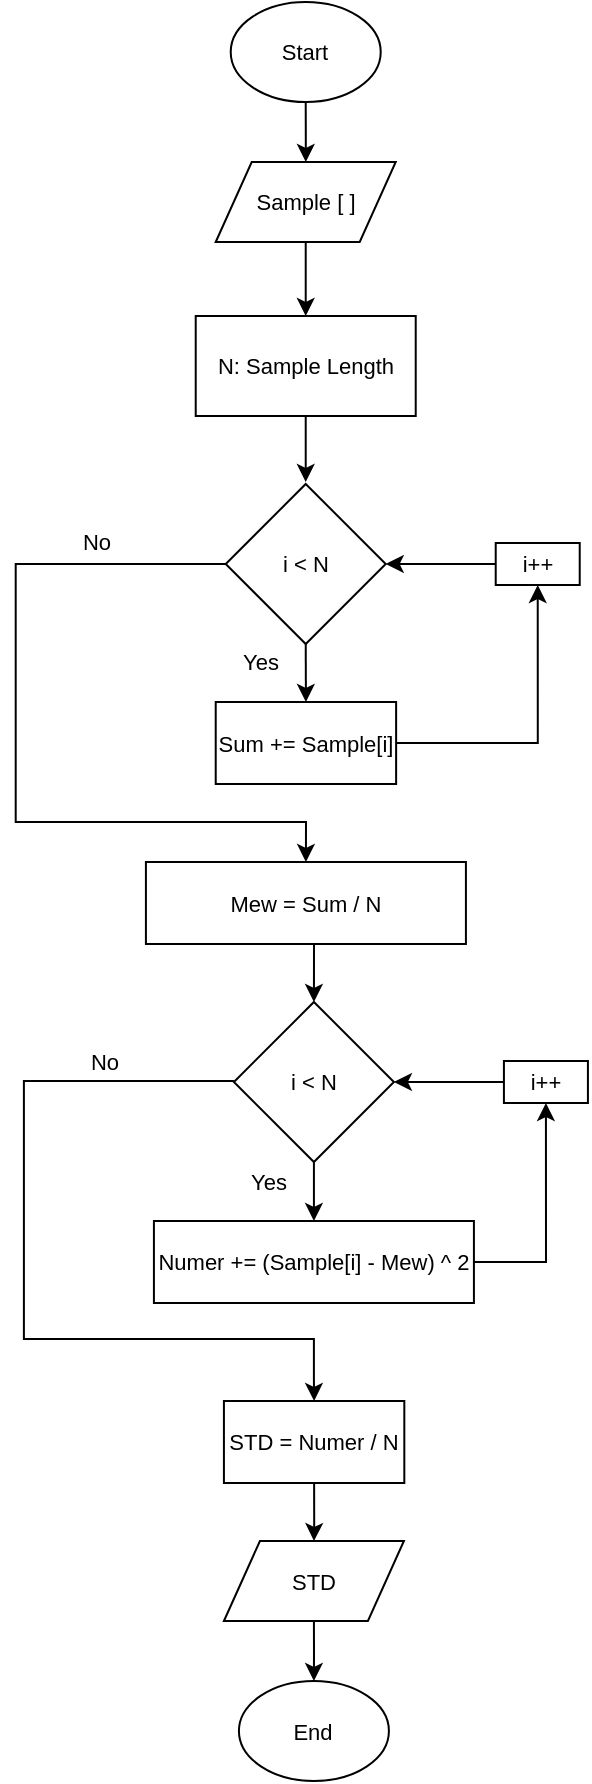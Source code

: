 <mxfile version="13.4.5" type="device"><diagram id="jfQLjwbjzYSsQ6AEgRfW" name="Page-1"><mxGraphModel dx="-301" dy="520" grid="1" gridSize="10" guides="1" tooltips="1" connect="1" arrows="1" fold="1" page="1" pageScale="1" pageWidth="1169" pageHeight="827" math="0" shadow="0"><root><mxCell id="0"/><mxCell id="1" parent="0"/><mxCell id="SxPiD2iWp9DDotKZ0I9N-58" value="Sample [ ]" style="shape=parallelogram;perimeter=parallelogramPerimeter;whiteSpace=wrap;html=1;fontSize=11;" parent="1" vertex="1"><mxGeometry x="1710.86" y="450" width="90" height="40" as="geometry"/></mxCell><mxCell id="SxPiD2iWp9DDotKZ0I9N-59" style="edgeStyle=orthogonalEdgeStyle;rounded=0;orthogonalLoop=1;jettySize=auto;html=1;exitX=0.5;exitY=1;exitDx=0;exitDy=0;fontSize=11;" parent="1" source="SxPiD2iWp9DDotKZ0I9N-60" target="SxPiD2iWp9DDotKZ0I9N-58" edge="1"><mxGeometry relative="1" as="geometry"/></mxCell><mxCell id="SxPiD2iWp9DDotKZ0I9N-60" value="Start" style="ellipse;whiteSpace=wrap;html=1;fontSize=11;" parent="1" vertex="1"><mxGeometry x="1718.36" y="370" width="75" height="50" as="geometry"/></mxCell><mxCell id="SxPiD2iWp9DDotKZ0I9N-61" style="edgeStyle=orthogonalEdgeStyle;rounded=0;orthogonalLoop=1;jettySize=auto;html=1;exitX=0.5;exitY=1;exitDx=0;exitDy=0;fontSize=11;" parent="1" source="SxPiD2iWp9DDotKZ0I9N-62" edge="1"><mxGeometry relative="1" as="geometry"><mxPoint x="1755.86" y="610" as="targetPoint"/></mxGeometry></mxCell><mxCell id="SxPiD2iWp9DDotKZ0I9N-62" value="N: Sample Length" style="rounded=0;whiteSpace=wrap;html=1;fontSize=11;" parent="1" vertex="1"><mxGeometry x="1700.86" y="527" width="110" height="50" as="geometry"/></mxCell><mxCell id="SxPiD2iWp9DDotKZ0I9N-63" style="edgeStyle=orthogonalEdgeStyle;rounded=0;orthogonalLoop=1;jettySize=auto;html=1;exitX=0.5;exitY=1;exitDx=0;exitDy=0;entryX=0.5;entryY=0;entryDx=0;entryDy=0;fontSize=11;" parent="1" source="SxPiD2iWp9DDotKZ0I9N-58" target="SxPiD2iWp9DDotKZ0I9N-62" edge="1"><mxGeometry relative="1" as="geometry"/></mxCell><mxCell id="SxPiD2iWp9DDotKZ0I9N-64" style="edgeStyle=orthogonalEdgeStyle;rounded=0;orthogonalLoop=1;jettySize=auto;html=1;exitX=0.5;exitY=1;exitDx=0;exitDy=0;entryX=0.5;entryY=0;entryDx=0;entryDy=0;fontSize=11;" parent="1" source="SxPiD2iWp9DDotKZ0I9N-65" target="SxPiD2iWp9DDotKZ0I9N-66" edge="1"><mxGeometry relative="1" as="geometry"/></mxCell><mxCell id="SxPiD2iWp9DDotKZ0I9N-79" style="edgeStyle=orthogonalEdgeStyle;rounded=0;orthogonalLoop=1;jettySize=auto;html=1;fontSize=11;entryX=0.5;entryY=0;entryDx=0;entryDy=0;" parent="1" source="SxPiD2iWp9DDotKZ0I9N-65" target="SxPiD2iWp9DDotKZ0I9N-90" edge="1"><mxGeometry relative="1" as="geometry"><mxPoint x="1755.86" y="790" as="targetPoint"/><Array as="points"><mxPoint x="1610.86" y="651"/><mxPoint x="1610.86" y="780"/><mxPoint x="1755.86" y="780"/></Array></mxGeometry></mxCell><mxCell id="SxPiD2iWp9DDotKZ0I9N-65" value="i &amp;lt; N" style="rhombus;whiteSpace=wrap;html=1;fontSize=11;" parent="1" vertex="1"><mxGeometry x="1715.86" y="611" width="80" height="80" as="geometry"/></mxCell><mxCell id="SxPiD2iWp9DDotKZ0I9N-68" style="edgeStyle=orthogonalEdgeStyle;rounded=0;orthogonalLoop=1;jettySize=auto;html=1;exitX=1;exitY=0.5;exitDx=0;exitDy=0;fontSize=11;entryX=0.5;entryY=1;entryDx=0;entryDy=0;" parent="1" source="SxPiD2iWp9DDotKZ0I9N-66" target="SxPiD2iWp9DDotKZ0I9N-67" edge="1"><mxGeometry relative="1" as="geometry"><mxPoint x="1860.86" y="736" as="targetPoint"/></mxGeometry></mxCell><mxCell id="SxPiD2iWp9DDotKZ0I9N-66" value="Sum += Sample[i]" style="rounded=0;whiteSpace=wrap;html=1;fontSize=11;" parent="1" vertex="1"><mxGeometry x="1710.86" y="720" width="90.2" height="41" as="geometry"/></mxCell><mxCell id="SxPiD2iWp9DDotKZ0I9N-69" style="edgeStyle=orthogonalEdgeStyle;rounded=0;orthogonalLoop=1;jettySize=auto;html=1;entryX=1;entryY=0.5;entryDx=0;entryDy=0;fontSize=11;" parent="1" source="SxPiD2iWp9DDotKZ0I9N-67" target="SxPiD2iWp9DDotKZ0I9N-65" edge="1"><mxGeometry relative="1" as="geometry"/></mxCell><mxCell id="SxPiD2iWp9DDotKZ0I9N-70" style="edgeStyle=orthogonalEdgeStyle;rounded=0;orthogonalLoop=1;jettySize=auto;html=1;exitX=0.25;exitY=0;exitDx=0;exitDy=0;fontSize=11;" parent="1" source="SxPiD2iWp9DDotKZ0I9N-67" edge="1"><mxGeometry relative="1" as="geometry"><mxPoint x="1880.86" y="650" as="targetPoint"/></mxGeometry></mxCell><mxCell id="SxPiD2iWp9DDotKZ0I9N-67" value="i++" style="rounded=0;whiteSpace=wrap;html=1;fontSize=11;" parent="1" vertex="1"><mxGeometry x="1850.86" y="640.5" width="42" height="21" as="geometry"/></mxCell><mxCell id="SxPiD2iWp9DDotKZ0I9N-71" style="edgeStyle=orthogonalEdgeStyle;rounded=0;orthogonalLoop=1;jettySize=auto;html=1;exitX=0.5;exitY=1;exitDx=0;exitDy=0;entryX=0.5;entryY=0;entryDx=0;entryDy=0;fontSize=11;" parent="1" target="SxPiD2iWp9DDotKZ0I9N-73" edge="1"><mxGeometry relative="1" as="geometry"><mxPoint x="1759.96" y="950" as="sourcePoint"/></mxGeometry></mxCell><mxCell id="SxPiD2iWp9DDotKZ0I9N-72" style="edgeStyle=orthogonalEdgeStyle;rounded=0;orthogonalLoop=1;jettySize=auto;html=1;exitX=1;exitY=0.5;exitDx=0;exitDy=0;fontSize=11;entryX=0.5;entryY=1;entryDx=0;entryDy=0;" parent="1" source="SxPiD2iWp9DDotKZ0I9N-73" target="SxPiD2iWp9DDotKZ0I9N-76" edge="1"><mxGeometry relative="1" as="geometry"><mxPoint x="1864.96" y="995" as="targetPoint"/></mxGeometry></mxCell><mxCell id="SxPiD2iWp9DDotKZ0I9N-73" value="Numer += (Sample[i] - Mew) ^ 2" style="rounded=0;whiteSpace=wrap;html=1;fontSize=11;" parent="1" vertex="1"><mxGeometry x="1679.96" y="979.5" width="160" height="41" as="geometry"/></mxCell><mxCell id="SxPiD2iWp9DDotKZ0I9N-74" style="edgeStyle=orthogonalEdgeStyle;rounded=0;orthogonalLoop=1;jettySize=auto;html=1;entryX=1;entryY=0.5;entryDx=0;entryDy=0;fontSize=11;" parent="1" source="SxPiD2iWp9DDotKZ0I9N-76" edge="1"><mxGeometry relative="1" as="geometry"><mxPoint x="1799.96" y="910" as="targetPoint"/></mxGeometry></mxCell><mxCell id="SxPiD2iWp9DDotKZ0I9N-75" style="edgeStyle=orthogonalEdgeStyle;rounded=0;orthogonalLoop=1;jettySize=auto;html=1;exitX=0.25;exitY=0;exitDx=0;exitDy=0;fontSize=11;" parent="1" source="SxPiD2iWp9DDotKZ0I9N-76" edge="1"><mxGeometry relative="1" as="geometry"><mxPoint x="1884.96" y="909" as="targetPoint"/></mxGeometry></mxCell><mxCell id="SxPiD2iWp9DDotKZ0I9N-76" value="i++" style="rounded=0;whiteSpace=wrap;html=1;fontSize=11;" parent="1" vertex="1"><mxGeometry x="1854.96" y="899.5" width="42" height="21" as="geometry"/></mxCell><mxCell id="SxPiD2iWp9DDotKZ0I9N-77" value="i &amp;lt; N" style="rhombus;whiteSpace=wrap;html=1;fontSize=11;" parent="1" vertex="1"><mxGeometry x="1719.96" y="870" width="80" height="80" as="geometry"/></mxCell><mxCell id="SxPiD2iWp9DDotKZ0I9N-81" style="edgeStyle=orthogonalEdgeStyle;rounded=0;orthogonalLoop=1;jettySize=auto;html=1;fontSize=11;entryX=0.5;entryY=0;entryDx=0;entryDy=0;" parent="1" target="SxPiD2iWp9DDotKZ0I9N-82" edge="1"><mxGeometry relative="1" as="geometry"><mxPoint x="1759.96" y="1048.5" as="targetPoint"/><mxPoint x="1719.96" y="909.5" as="sourcePoint"/><Array as="points"><mxPoint x="1614.96" y="909.5"/><mxPoint x="1614.96" y="1038.5"/><mxPoint x="1759.96" y="1038.5"/><mxPoint x="1759.96" y="1058.5"/></Array></mxGeometry></mxCell><mxCell id="SxPiD2iWp9DDotKZ0I9N-88" style="edgeStyle=orthogonalEdgeStyle;rounded=0;orthogonalLoop=1;jettySize=auto;html=1;exitX=0.5;exitY=1;exitDx=0;exitDy=0;fontSize=11;" parent="1" source="SxPiD2iWp9DDotKZ0I9N-82" target="SxPiD2iWp9DDotKZ0I9N-86" edge="1"><mxGeometry relative="1" as="geometry"/></mxCell><mxCell id="SxPiD2iWp9DDotKZ0I9N-82" value="STD = Numer / N" style="rounded=0;whiteSpace=wrap;html=1;fontSize=11;" parent="1" vertex="1"><mxGeometry x="1714.96" y="1069.5" width="90.2" height="41" as="geometry"/></mxCell><mxCell id="2" value="No" style="text;html=1;align=center;verticalAlign=middle;resizable=0;points=[];autosize=1;fontSize=11;" parent="1" vertex="1"><mxGeometry x="1635.86" y="630" width="30" height="20" as="geometry"/></mxCell><mxCell id="SxPiD2iWp9DDotKZ0I9N-83" value="No" style="text;html=1;align=center;verticalAlign=middle;resizable=0;points=[];autosize=1;fontSize=11;" parent="1" vertex="1"><mxGeometry x="1639.96" y="889.5" width="30" height="20" as="geometry"/></mxCell><mxCell id="SxPiD2iWp9DDotKZ0I9N-84" value="Yes" style="text;html=1;align=center;verticalAlign=middle;resizable=0;points=[];autosize=1;fontSize=11;" parent="1" vertex="1"><mxGeometry x="1718.36" y="690" width="30" height="20" as="geometry"/></mxCell><mxCell id="SxPiD2iWp9DDotKZ0I9N-85" value="Yes" style="text;html=1;align=center;verticalAlign=middle;resizable=0;points=[];autosize=1;fontSize=11;" parent="1" vertex="1"><mxGeometry x="1722.46" y="950" width="30" height="20" as="geometry"/></mxCell><mxCell id="SxPiD2iWp9DDotKZ0I9N-89" style="edgeStyle=orthogonalEdgeStyle;rounded=0;orthogonalLoop=1;jettySize=auto;html=1;exitX=0.5;exitY=1;exitDx=0;exitDy=0;fontSize=11;" parent="1" source="SxPiD2iWp9DDotKZ0I9N-86" target="SxPiD2iWp9DDotKZ0I9N-87" edge="1"><mxGeometry relative="1" as="geometry"/></mxCell><mxCell id="SxPiD2iWp9DDotKZ0I9N-86" value="STD" style="shape=parallelogram;perimeter=parallelogramPerimeter;whiteSpace=wrap;html=1;fontSize=11;" parent="1" vertex="1"><mxGeometry x="1714.96" y="1139.5" width="90" height="40" as="geometry"/></mxCell><mxCell id="SxPiD2iWp9DDotKZ0I9N-87" value="End" style="ellipse;whiteSpace=wrap;html=1;fontSize=11;" parent="1" vertex="1"><mxGeometry x="1722.46" y="1209.5" width="75" height="50" as="geometry"/></mxCell><mxCell id="SxPiD2iWp9DDotKZ0I9N-91" style="edgeStyle=orthogonalEdgeStyle;rounded=0;orthogonalLoop=1;jettySize=auto;html=1;exitX=0.5;exitY=1;exitDx=0;exitDy=0;entryX=0.5;entryY=0;entryDx=0;entryDy=0;fontSize=11;" parent="1" source="SxPiD2iWp9DDotKZ0I9N-90" target="SxPiD2iWp9DDotKZ0I9N-77" edge="1"><mxGeometry relative="1" as="geometry"/></mxCell><mxCell id="SxPiD2iWp9DDotKZ0I9N-90" value="Mew = Sum / N" style="rounded=0;whiteSpace=wrap;html=1;fontSize=11;" parent="1" vertex="1"><mxGeometry x="1675.96" y="800" width="160" height="41" as="geometry"/></mxCell></root></mxGraphModel></diagram></mxfile>